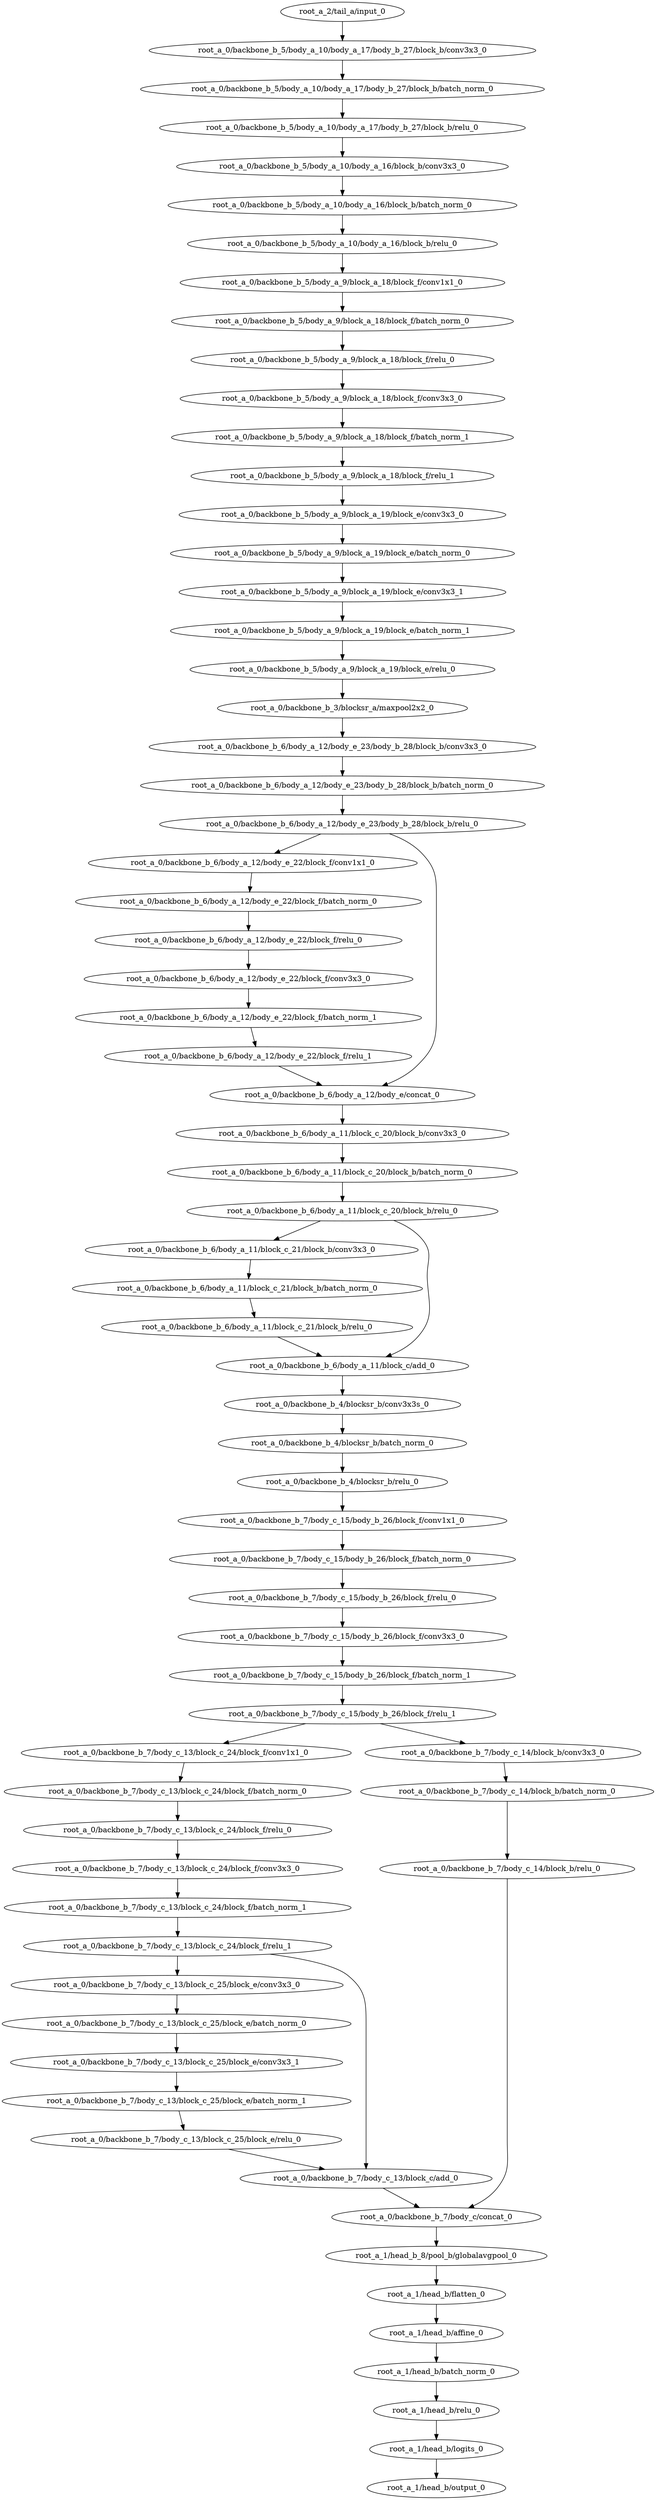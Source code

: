 digraph root_a {
	"root_a_2/tail_a/input_0"
	"root_a_0/backbone_b_5/body_a_10/body_a_17/body_b_27/block_b/conv3x3_0"
	"root_a_0/backbone_b_5/body_a_10/body_a_17/body_b_27/block_b/batch_norm_0"
	"root_a_0/backbone_b_5/body_a_10/body_a_17/body_b_27/block_b/relu_0"
	"root_a_0/backbone_b_5/body_a_10/body_a_16/block_b/conv3x3_0"
	"root_a_0/backbone_b_5/body_a_10/body_a_16/block_b/batch_norm_0"
	"root_a_0/backbone_b_5/body_a_10/body_a_16/block_b/relu_0"
	"root_a_0/backbone_b_5/body_a_9/block_a_18/block_f/conv1x1_0"
	"root_a_0/backbone_b_5/body_a_9/block_a_18/block_f/batch_norm_0"
	"root_a_0/backbone_b_5/body_a_9/block_a_18/block_f/relu_0"
	"root_a_0/backbone_b_5/body_a_9/block_a_18/block_f/conv3x3_0"
	"root_a_0/backbone_b_5/body_a_9/block_a_18/block_f/batch_norm_1"
	"root_a_0/backbone_b_5/body_a_9/block_a_18/block_f/relu_1"
	"root_a_0/backbone_b_5/body_a_9/block_a_19/block_e/conv3x3_0"
	"root_a_0/backbone_b_5/body_a_9/block_a_19/block_e/batch_norm_0"
	"root_a_0/backbone_b_5/body_a_9/block_a_19/block_e/conv3x3_1"
	"root_a_0/backbone_b_5/body_a_9/block_a_19/block_e/batch_norm_1"
	"root_a_0/backbone_b_5/body_a_9/block_a_19/block_e/relu_0"
	"root_a_0/backbone_b_3/blocksr_a/maxpool2x2_0"
	"root_a_0/backbone_b_6/body_a_12/body_e_23/body_b_28/block_b/conv3x3_0"
	"root_a_0/backbone_b_6/body_a_12/body_e_23/body_b_28/block_b/batch_norm_0"
	"root_a_0/backbone_b_6/body_a_12/body_e_23/body_b_28/block_b/relu_0"
	"root_a_0/backbone_b_6/body_a_12/body_e_22/block_f/conv1x1_0"
	"root_a_0/backbone_b_6/body_a_12/body_e_22/block_f/batch_norm_0"
	"root_a_0/backbone_b_6/body_a_12/body_e_22/block_f/relu_0"
	"root_a_0/backbone_b_6/body_a_12/body_e_22/block_f/conv3x3_0"
	"root_a_0/backbone_b_6/body_a_12/body_e_22/block_f/batch_norm_1"
	"root_a_0/backbone_b_6/body_a_12/body_e_22/block_f/relu_1"
	"root_a_0/backbone_b_6/body_a_12/body_e/concat_0"
	"root_a_0/backbone_b_6/body_a_11/block_c_20/block_b/conv3x3_0"
	"root_a_0/backbone_b_6/body_a_11/block_c_20/block_b/batch_norm_0"
	"root_a_0/backbone_b_6/body_a_11/block_c_20/block_b/relu_0"
	"root_a_0/backbone_b_6/body_a_11/block_c_21/block_b/conv3x3_0"
	"root_a_0/backbone_b_6/body_a_11/block_c_21/block_b/batch_norm_0"
	"root_a_0/backbone_b_6/body_a_11/block_c_21/block_b/relu_0"
	"root_a_0/backbone_b_6/body_a_11/block_c/add_0"
	"root_a_0/backbone_b_4/blocksr_b/conv3x3s_0"
	"root_a_0/backbone_b_4/blocksr_b/batch_norm_0"
	"root_a_0/backbone_b_4/blocksr_b/relu_0"
	"root_a_0/backbone_b_7/body_c_15/body_b_26/block_f/conv1x1_0"
	"root_a_0/backbone_b_7/body_c_15/body_b_26/block_f/batch_norm_0"
	"root_a_0/backbone_b_7/body_c_15/body_b_26/block_f/relu_0"
	"root_a_0/backbone_b_7/body_c_15/body_b_26/block_f/conv3x3_0"
	"root_a_0/backbone_b_7/body_c_15/body_b_26/block_f/batch_norm_1"
	"root_a_0/backbone_b_7/body_c_15/body_b_26/block_f/relu_1"
	"root_a_0/backbone_b_7/body_c_13/block_c_24/block_f/conv1x1_0"
	"root_a_0/backbone_b_7/body_c_13/block_c_24/block_f/batch_norm_0"
	"root_a_0/backbone_b_7/body_c_13/block_c_24/block_f/relu_0"
	"root_a_0/backbone_b_7/body_c_13/block_c_24/block_f/conv3x3_0"
	"root_a_0/backbone_b_7/body_c_13/block_c_24/block_f/batch_norm_1"
	"root_a_0/backbone_b_7/body_c_13/block_c_24/block_f/relu_1"
	"root_a_0/backbone_b_7/body_c_13/block_c_25/block_e/conv3x3_0"
	"root_a_0/backbone_b_7/body_c_13/block_c_25/block_e/batch_norm_0"
	"root_a_0/backbone_b_7/body_c_13/block_c_25/block_e/conv3x3_1"
	"root_a_0/backbone_b_7/body_c_13/block_c_25/block_e/batch_norm_1"
	"root_a_0/backbone_b_7/body_c_13/block_c_25/block_e/relu_0"
	"root_a_0/backbone_b_7/body_c_13/block_c/add_0"
	"root_a_0/backbone_b_7/body_c_14/block_b/conv3x3_0"
	"root_a_0/backbone_b_7/body_c_14/block_b/batch_norm_0"
	"root_a_0/backbone_b_7/body_c_14/block_b/relu_0"
	"root_a_0/backbone_b_7/body_c/concat_0"
	"root_a_1/head_b_8/pool_b/globalavgpool_0"
	"root_a_1/head_b/flatten_0"
	"root_a_1/head_b/affine_0"
	"root_a_1/head_b/batch_norm_0"
	"root_a_1/head_b/relu_0"
	"root_a_1/head_b/logits_0"
	"root_a_1/head_b/output_0"

	"root_a_2/tail_a/input_0" -> "root_a_0/backbone_b_5/body_a_10/body_a_17/body_b_27/block_b/conv3x3_0"
	"root_a_0/backbone_b_5/body_a_10/body_a_17/body_b_27/block_b/conv3x3_0" -> "root_a_0/backbone_b_5/body_a_10/body_a_17/body_b_27/block_b/batch_norm_0"
	"root_a_0/backbone_b_5/body_a_10/body_a_17/body_b_27/block_b/batch_norm_0" -> "root_a_0/backbone_b_5/body_a_10/body_a_17/body_b_27/block_b/relu_0"
	"root_a_0/backbone_b_5/body_a_10/body_a_17/body_b_27/block_b/relu_0" -> "root_a_0/backbone_b_5/body_a_10/body_a_16/block_b/conv3x3_0"
	"root_a_0/backbone_b_5/body_a_10/body_a_16/block_b/conv3x3_0" -> "root_a_0/backbone_b_5/body_a_10/body_a_16/block_b/batch_norm_0"
	"root_a_0/backbone_b_5/body_a_10/body_a_16/block_b/batch_norm_0" -> "root_a_0/backbone_b_5/body_a_10/body_a_16/block_b/relu_0"
	"root_a_0/backbone_b_5/body_a_10/body_a_16/block_b/relu_0" -> "root_a_0/backbone_b_5/body_a_9/block_a_18/block_f/conv1x1_0"
	"root_a_0/backbone_b_5/body_a_9/block_a_18/block_f/conv1x1_0" -> "root_a_0/backbone_b_5/body_a_9/block_a_18/block_f/batch_norm_0"
	"root_a_0/backbone_b_5/body_a_9/block_a_18/block_f/batch_norm_0" -> "root_a_0/backbone_b_5/body_a_9/block_a_18/block_f/relu_0"
	"root_a_0/backbone_b_5/body_a_9/block_a_18/block_f/relu_0" -> "root_a_0/backbone_b_5/body_a_9/block_a_18/block_f/conv3x3_0"
	"root_a_0/backbone_b_5/body_a_9/block_a_18/block_f/conv3x3_0" -> "root_a_0/backbone_b_5/body_a_9/block_a_18/block_f/batch_norm_1"
	"root_a_0/backbone_b_5/body_a_9/block_a_18/block_f/batch_norm_1" -> "root_a_0/backbone_b_5/body_a_9/block_a_18/block_f/relu_1"
	"root_a_0/backbone_b_5/body_a_9/block_a_18/block_f/relu_1" -> "root_a_0/backbone_b_5/body_a_9/block_a_19/block_e/conv3x3_0"
	"root_a_0/backbone_b_5/body_a_9/block_a_19/block_e/conv3x3_0" -> "root_a_0/backbone_b_5/body_a_9/block_a_19/block_e/batch_norm_0"
	"root_a_0/backbone_b_5/body_a_9/block_a_19/block_e/batch_norm_0" -> "root_a_0/backbone_b_5/body_a_9/block_a_19/block_e/conv3x3_1"
	"root_a_0/backbone_b_5/body_a_9/block_a_19/block_e/conv3x3_1" -> "root_a_0/backbone_b_5/body_a_9/block_a_19/block_e/batch_norm_1"
	"root_a_0/backbone_b_5/body_a_9/block_a_19/block_e/batch_norm_1" -> "root_a_0/backbone_b_5/body_a_9/block_a_19/block_e/relu_0"
	"root_a_0/backbone_b_5/body_a_9/block_a_19/block_e/relu_0" -> "root_a_0/backbone_b_3/blocksr_a/maxpool2x2_0"
	"root_a_0/backbone_b_3/blocksr_a/maxpool2x2_0" -> "root_a_0/backbone_b_6/body_a_12/body_e_23/body_b_28/block_b/conv3x3_0"
	"root_a_0/backbone_b_6/body_a_12/body_e_23/body_b_28/block_b/conv3x3_0" -> "root_a_0/backbone_b_6/body_a_12/body_e_23/body_b_28/block_b/batch_norm_0"
	"root_a_0/backbone_b_6/body_a_12/body_e_23/body_b_28/block_b/batch_norm_0" -> "root_a_0/backbone_b_6/body_a_12/body_e_23/body_b_28/block_b/relu_0"
	"root_a_0/backbone_b_6/body_a_12/body_e_23/body_b_28/block_b/relu_0" -> "root_a_0/backbone_b_6/body_a_12/body_e_22/block_f/conv1x1_0"
	"root_a_0/backbone_b_6/body_a_12/body_e_22/block_f/conv1x1_0" -> "root_a_0/backbone_b_6/body_a_12/body_e_22/block_f/batch_norm_0"
	"root_a_0/backbone_b_6/body_a_12/body_e_22/block_f/batch_norm_0" -> "root_a_0/backbone_b_6/body_a_12/body_e_22/block_f/relu_0"
	"root_a_0/backbone_b_6/body_a_12/body_e_22/block_f/relu_0" -> "root_a_0/backbone_b_6/body_a_12/body_e_22/block_f/conv3x3_0"
	"root_a_0/backbone_b_6/body_a_12/body_e_22/block_f/conv3x3_0" -> "root_a_0/backbone_b_6/body_a_12/body_e_22/block_f/batch_norm_1"
	"root_a_0/backbone_b_6/body_a_12/body_e_22/block_f/batch_norm_1" -> "root_a_0/backbone_b_6/body_a_12/body_e_22/block_f/relu_1"
	"root_a_0/backbone_b_6/body_a_12/body_e_22/block_f/relu_1" -> "root_a_0/backbone_b_6/body_a_12/body_e/concat_0"
	"root_a_0/backbone_b_6/body_a_12/body_e_23/body_b_28/block_b/relu_0" -> "root_a_0/backbone_b_6/body_a_12/body_e/concat_0"
	"root_a_0/backbone_b_6/body_a_12/body_e/concat_0" -> "root_a_0/backbone_b_6/body_a_11/block_c_20/block_b/conv3x3_0"
	"root_a_0/backbone_b_6/body_a_11/block_c_20/block_b/conv3x3_0" -> "root_a_0/backbone_b_6/body_a_11/block_c_20/block_b/batch_norm_0"
	"root_a_0/backbone_b_6/body_a_11/block_c_20/block_b/batch_norm_0" -> "root_a_0/backbone_b_6/body_a_11/block_c_20/block_b/relu_0"
	"root_a_0/backbone_b_6/body_a_11/block_c_20/block_b/relu_0" -> "root_a_0/backbone_b_6/body_a_11/block_c_21/block_b/conv3x3_0"
	"root_a_0/backbone_b_6/body_a_11/block_c_21/block_b/conv3x3_0" -> "root_a_0/backbone_b_6/body_a_11/block_c_21/block_b/batch_norm_0"
	"root_a_0/backbone_b_6/body_a_11/block_c_21/block_b/batch_norm_0" -> "root_a_0/backbone_b_6/body_a_11/block_c_21/block_b/relu_0"
	"root_a_0/backbone_b_6/body_a_11/block_c_20/block_b/relu_0" -> "root_a_0/backbone_b_6/body_a_11/block_c/add_0"
	"root_a_0/backbone_b_6/body_a_11/block_c_21/block_b/relu_0" -> "root_a_0/backbone_b_6/body_a_11/block_c/add_0"
	"root_a_0/backbone_b_6/body_a_11/block_c/add_0" -> "root_a_0/backbone_b_4/blocksr_b/conv3x3s_0"
	"root_a_0/backbone_b_4/blocksr_b/conv3x3s_0" -> "root_a_0/backbone_b_4/blocksr_b/batch_norm_0"
	"root_a_0/backbone_b_4/blocksr_b/batch_norm_0" -> "root_a_0/backbone_b_4/blocksr_b/relu_0"
	"root_a_0/backbone_b_4/blocksr_b/relu_0" -> "root_a_0/backbone_b_7/body_c_15/body_b_26/block_f/conv1x1_0"
	"root_a_0/backbone_b_7/body_c_15/body_b_26/block_f/conv1x1_0" -> "root_a_0/backbone_b_7/body_c_15/body_b_26/block_f/batch_norm_0"
	"root_a_0/backbone_b_7/body_c_15/body_b_26/block_f/batch_norm_0" -> "root_a_0/backbone_b_7/body_c_15/body_b_26/block_f/relu_0"
	"root_a_0/backbone_b_7/body_c_15/body_b_26/block_f/relu_0" -> "root_a_0/backbone_b_7/body_c_15/body_b_26/block_f/conv3x3_0"
	"root_a_0/backbone_b_7/body_c_15/body_b_26/block_f/conv3x3_0" -> "root_a_0/backbone_b_7/body_c_15/body_b_26/block_f/batch_norm_1"
	"root_a_0/backbone_b_7/body_c_15/body_b_26/block_f/batch_norm_1" -> "root_a_0/backbone_b_7/body_c_15/body_b_26/block_f/relu_1"
	"root_a_0/backbone_b_7/body_c_15/body_b_26/block_f/relu_1" -> "root_a_0/backbone_b_7/body_c_13/block_c_24/block_f/conv1x1_0"
	"root_a_0/backbone_b_7/body_c_13/block_c_24/block_f/conv1x1_0" -> "root_a_0/backbone_b_7/body_c_13/block_c_24/block_f/batch_norm_0"
	"root_a_0/backbone_b_7/body_c_13/block_c_24/block_f/batch_norm_0" -> "root_a_0/backbone_b_7/body_c_13/block_c_24/block_f/relu_0"
	"root_a_0/backbone_b_7/body_c_13/block_c_24/block_f/relu_0" -> "root_a_0/backbone_b_7/body_c_13/block_c_24/block_f/conv3x3_0"
	"root_a_0/backbone_b_7/body_c_13/block_c_24/block_f/conv3x3_0" -> "root_a_0/backbone_b_7/body_c_13/block_c_24/block_f/batch_norm_1"
	"root_a_0/backbone_b_7/body_c_13/block_c_24/block_f/batch_norm_1" -> "root_a_0/backbone_b_7/body_c_13/block_c_24/block_f/relu_1"
	"root_a_0/backbone_b_7/body_c_13/block_c_24/block_f/relu_1" -> "root_a_0/backbone_b_7/body_c_13/block_c_25/block_e/conv3x3_0"
	"root_a_0/backbone_b_7/body_c_13/block_c_25/block_e/conv3x3_0" -> "root_a_0/backbone_b_7/body_c_13/block_c_25/block_e/batch_norm_0"
	"root_a_0/backbone_b_7/body_c_13/block_c_25/block_e/batch_norm_0" -> "root_a_0/backbone_b_7/body_c_13/block_c_25/block_e/conv3x3_1"
	"root_a_0/backbone_b_7/body_c_13/block_c_25/block_e/conv3x3_1" -> "root_a_0/backbone_b_7/body_c_13/block_c_25/block_e/batch_norm_1"
	"root_a_0/backbone_b_7/body_c_13/block_c_25/block_e/batch_norm_1" -> "root_a_0/backbone_b_7/body_c_13/block_c_25/block_e/relu_0"
	"root_a_0/backbone_b_7/body_c_13/block_c_24/block_f/relu_1" -> "root_a_0/backbone_b_7/body_c_13/block_c/add_0"
	"root_a_0/backbone_b_7/body_c_13/block_c_25/block_e/relu_0" -> "root_a_0/backbone_b_7/body_c_13/block_c/add_0"
	"root_a_0/backbone_b_7/body_c_15/body_b_26/block_f/relu_1" -> "root_a_0/backbone_b_7/body_c_14/block_b/conv3x3_0"
	"root_a_0/backbone_b_7/body_c_14/block_b/conv3x3_0" -> "root_a_0/backbone_b_7/body_c_14/block_b/batch_norm_0"
	"root_a_0/backbone_b_7/body_c_14/block_b/batch_norm_0" -> "root_a_0/backbone_b_7/body_c_14/block_b/relu_0"
	"root_a_0/backbone_b_7/body_c_13/block_c/add_0" -> "root_a_0/backbone_b_7/body_c/concat_0"
	"root_a_0/backbone_b_7/body_c_14/block_b/relu_0" -> "root_a_0/backbone_b_7/body_c/concat_0"
	"root_a_0/backbone_b_7/body_c/concat_0" -> "root_a_1/head_b_8/pool_b/globalavgpool_0"
	"root_a_1/head_b_8/pool_b/globalavgpool_0" -> "root_a_1/head_b/flatten_0"
	"root_a_1/head_b/flatten_0" -> "root_a_1/head_b/affine_0"
	"root_a_1/head_b/affine_0" -> "root_a_1/head_b/batch_norm_0"
	"root_a_1/head_b/batch_norm_0" -> "root_a_1/head_b/relu_0"
	"root_a_1/head_b/relu_0" -> "root_a_1/head_b/logits_0"
	"root_a_1/head_b/logits_0" -> "root_a_1/head_b/output_0"

}